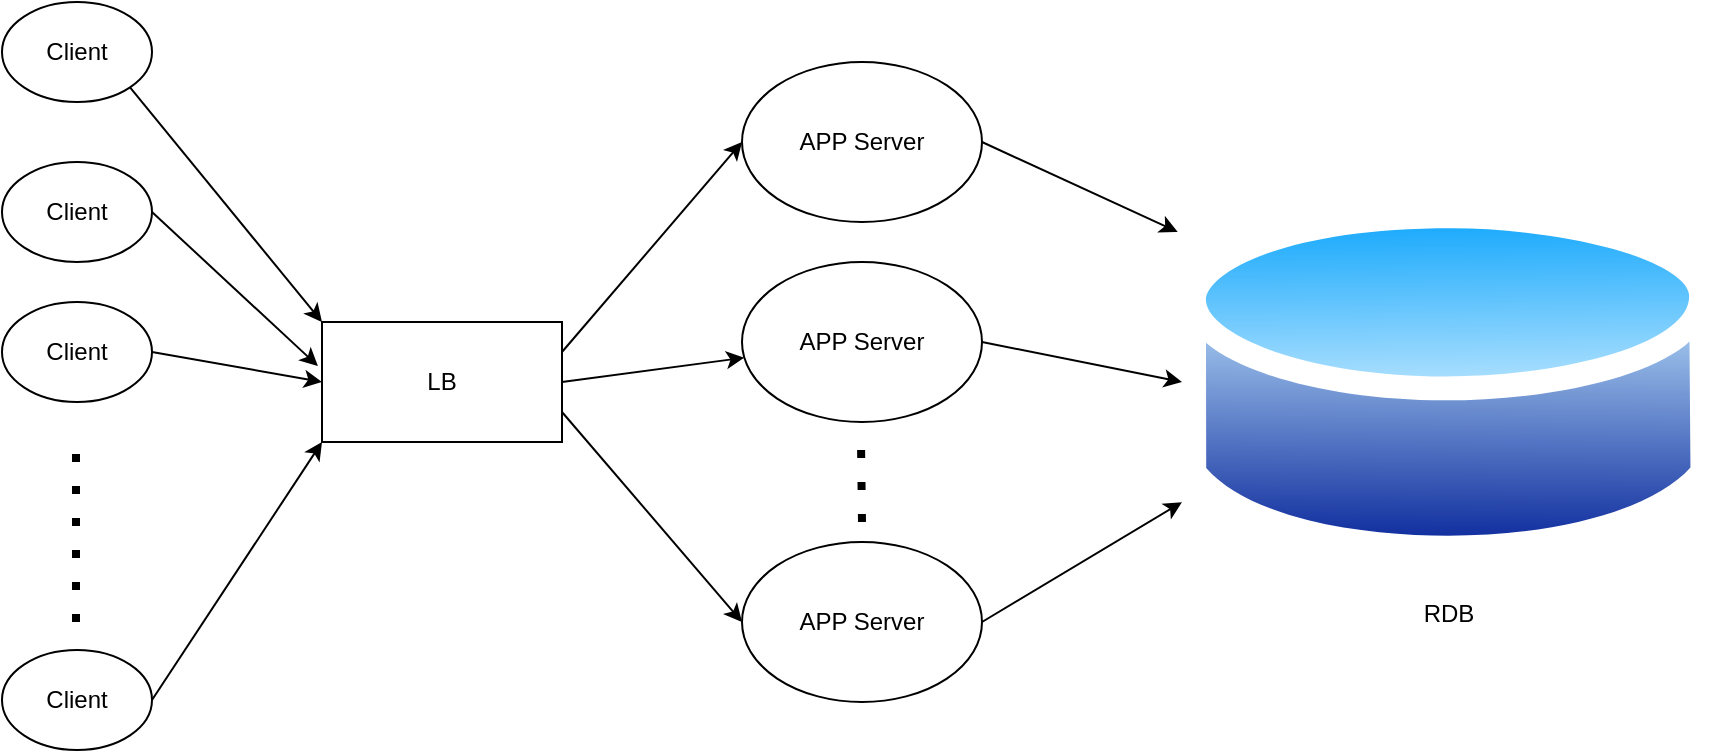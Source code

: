 <mxfile version="24.7.7">
  <diagram name="페이지-1" id="fw9UuDuVN_rB80naxK8s">
    <mxGraphModel dx="2074" dy="1121" grid="1" gridSize="10" guides="1" tooltips="1" connect="1" arrows="1" fold="1" page="1" pageScale="1" pageWidth="1169" pageHeight="827" math="0" shadow="0">
      <root>
        <mxCell id="0" />
        <mxCell id="1" parent="0" />
        <mxCell id="5jKRoTB6IzOukznULLT--3" value="Client" style="ellipse;whiteSpace=wrap;html=1;" vertex="1" parent="1">
          <mxGeometry x="80" y="40" width="75" height="50" as="geometry" />
        </mxCell>
        <mxCell id="5jKRoTB6IzOukznULLT--7" value="Client" style="ellipse;whiteSpace=wrap;html=1;" vertex="1" parent="1">
          <mxGeometry x="80" y="120" width="75" height="50" as="geometry" />
        </mxCell>
        <mxCell id="5jKRoTB6IzOukznULLT--8" value="Client" style="ellipse;whiteSpace=wrap;html=1;" vertex="1" parent="1">
          <mxGeometry x="80" y="190" width="75" height="50" as="geometry" />
        </mxCell>
        <mxCell id="5jKRoTB6IzOukznULLT--9" value="Client" style="ellipse;whiteSpace=wrap;html=1;" vertex="1" parent="1">
          <mxGeometry x="80" y="364" width="75" height="50" as="geometry" />
        </mxCell>
        <mxCell id="5jKRoTB6IzOukznULLT--10" value="" style="endArrow=none;dashed=1;html=1;dashPattern=1 3;strokeWidth=4;rounded=0;" edge="1" parent="1">
          <mxGeometry width="50" height="50" relative="1" as="geometry">
            <mxPoint x="117" y="350" as="sourcePoint" />
            <mxPoint x="117" y="260" as="targetPoint" />
          </mxGeometry>
        </mxCell>
        <mxCell id="5jKRoTB6IzOukznULLT--12" value="APP Server" style="ellipse;whiteSpace=wrap;html=1;" vertex="1" parent="1">
          <mxGeometry x="450" y="70" width="120" height="80" as="geometry" />
        </mxCell>
        <mxCell id="5jKRoTB6IzOukznULLT--13" value="LB" style="rounded=0;whiteSpace=wrap;html=1;" vertex="1" parent="1">
          <mxGeometry x="240" y="200" width="120" height="60" as="geometry" />
        </mxCell>
        <mxCell id="5jKRoTB6IzOukznULLT--14" value="RDB" style="image;aspect=fixed;perimeter=ellipsePerimeter;html=1;align=center;shadow=0;dashed=0;spacingTop=3;image=img/lib/active_directory/database.svg;" vertex="1" parent="1">
          <mxGeometry x="670" y="131.5" width="266.22" height="197" as="geometry" />
        </mxCell>
        <mxCell id="5jKRoTB6IzOukznULLT--15" value="APP Server" style="ellipse;whiteSpace=wrap;html=1;" vertex="1" parent="1">
          <mxGeometry x="450" y="170" width="120" height="80" as="geometry" />
        </mxCell>
        <mxCell id="5jKRoTB6IzOukznULLT--16" value="APP Server" style="ellipse;whiteSpace=wrap;html=1;" vertex="1" parent="1">
          <mxGeometry x="450" y="310" width="120" height="80" as="geometry" />
        </mxCell>
        <mxCell id="5jKRoTB6IzOukznULLT--17" value="" style="endArrow=none;dashed=1;html=1;dashPattern=1 3;strokeWidth=4;rounded=0;" edge="1" parent="1">
          <mxGeometry width="50" height="50" relative="1" as="geometry">
            <mxPoint x="510" y="300" as="sourcePoint" />
            <mxPoint x="509.5" y="260" as="targetPoint" />
          </mxGeometry>
        </mxCell>
        <mxCell id="5jKRoTB6IzOukznULLT--18" value="" style="endArrow=classic;html=1;rounded=0;exitX=1;exitY=1;exitDx=0;exitDy=0;entryX=0;entryY=0;entryDx=0;entryDy=0;" edge="1" parent="1" source="5jKRoTB6IzOukznULLT--3" target="5jKRoTB6IzOukznULLT--13">
          <mxGeometry width="50" height="50" relative="1" as="geometry">
            <mxPoint x="170" y="70" as="sourcePoint" />
            <mxPoint x="230" y="220" as="targetPoint" />
          </mxGeometry>
        </mxCell>
        <mxCell id="5jKRoTB6IzOukznULLT--19" value="" style="endArrow=classic;html=1;rounded=0;exitX=1;exitY=0.5;exitDx=0;exitDy=0;entryX=-0.017;entryY=0.367;entryDx=0;entryDy=0;entryPerimeter=0;" edge="1" parent="1" source="5jKRoTB6IzOukznULLT--7" target="5jKRoTB6IzOukznULLT--13">
          <mxGeometry width="50" height="50" relative="1" as="geometry">
            <mxPoint x="170" y="270" as="sourcePoint" />
            <mxPoint x="266" y="387" as="targetPoint" />
          </mxGeometry>
        </mxCell>
        <mxCell id="5jKRoTB6IzOukznULLT--20" value="" style="endArrow=classic;html=1;rounded=0;exitX=1;exitY=0.5;exitDx=0;exitDy=0;entryX=0;entryY=0.5;entryDx=0;entryDy=0;" edge="1" parent="1" source="5jKRoTB6IzOukznULLT--8" target="5jKRoTB6IzOukznULLT--13">
          <mxGeometry width="50" height="50" relative="1" as="geometry">
            <mxPoint x="200" y="300" as="sourcePoint" />
            <mxPoint x="296" y="417" as="targetPoint" />
          </mxGeometry>
        </mxCell>
        <mxCell id="5jKRoTB6IzOukznULLT--21" value="" style="endArrow=classic;html=1;rounded=0;exitX=1;exitY=0.5;exitDx=0;exitDy=0;entryX=0;entryY=1;entryDx=0;entryDy=0;" edge="1" parent="1" source="5jKRoTB6IzOukznULLT--9" target="5jKRoTB6IzOukznULLT--13">
          <mxGeometry width="50" height="50" relative="1" as="geometry">
            <mxPoint x="200" y="355" as="sourcePoint" />
            <mxPoint x="296" y="472" as="targetPoint" />
          </mxGeometry>
        </mxCell>
        <mxCell id="5jKRoTB6IzOukznULLT--22" value="" style="endArrow=classic;html=1;rounded=0;exitX=1;exitY=0.25;exitDx=0;exitDy=0;entryX=0;entryY=0.5;entryDx=0;entryDy=0;" edge="1" parent="1" source="5jKRoTB6IzOukznULLT--13" target="5jKRoTB6IzOukznULLT--12">
          <mxGeometry width="50" height="50" relative="1" as="geometry">
            <mxPoint x="380" y="83" as="sourcePoint" />
            <mxPoint x="476" y="200" as="targetPoint" />
          </mxGeometry>
        </mxCell>
        <mxCell id="5jKRoTB6IzOukznULLT--23" value="" style="endArrow=classic;html=1;rounded=0;exitX=1;exitY=0.5;exitDx=0;exitDy=0;" edge="1" parent="1" source="5jKRoTB6IzOukznULLT--13" target="5jKRoTB6IzOukznULLT--15">
          <mxGeometry width="50" height="50" relative="1" as="geometry">
            <mxPoint x="194" y="133" as="sourcePoint" />
            <mxPoint x="290" y="250" as="targetPoint" />
          </mxGeometry>
        </mxCell>
        <mxCell id="5jKRoTB6IzOukznULLT--24" value="" style="endArrow=classic;html=1;rounded=0;exitX=1;exitY=0.75;exitDx=0;exitDy=0;entryX=0;entryY=0.5;entryDx=0;entryDy=0;" edge="1" parent="1" source="5jKRoTB6IzOukznULLT--13" target="5jKRoTB6IzOukznULLT--16">
          <mxGeometry width="50" height="50" relative="1" as="geometry">
            <mxPoint x="204" y="143" as="sourcePoint" />
            <mxPoint x="300" y="260" as="targetPoint" />
          </mxGeometry>
        </mxCell>
        <mxCell id="5jKRoTB6IzOukznULLT--25" value="" style="endArrow=classic;html=1;rounded=0;exitX=1;exitY=0.5;exitDx=0;exitDy=0;entryX=-0.008;entryY=0.119;entryDx=0;entryDy=0;entryPerimeter=0;" edge="1" parent="1" source="5jKRoTB6IzOukznULLT--12" target="5jKRoTB6IzOukznULLT--14">
          <mxGeometry width="50" height="50" relative="1" as="geometry">
            <mxPoint x="214" y="153" as="sourcePoint" />
            <mxPoint x="310" y="270" as="targetPoint" />
          </mxGeometry>
        </mxCell>
        <mxCell id="5jKRoTB6IzOukznULLT--26" value="" style="endArrow=classic;html=1;rounded=0;exitX=1;exitY=0.5;exitDx=0;exitDy=0;entryX=0;entryY=0.5;entryDx=0;entryDy=0;" edge="1" parent="1" source="5jKRoTB6IzOukznULLT--15" target="5jKRoTB6IzOukznULLT--14">
          <mxGeometry width="50" height="50" relative="1" as="geometry">
            <mxPoint x="224" y="163" as="sourcePoint" />
            <mxPoint x="320" y="280" as="targetPoint" />
          </mxGeometry>
        </mxCell>
        <mxCell id="5jKRoTB6IzOukznULLT--27" value="" style="endArrow=classic;html=1;rounded=0;exitX=1;exitY=0.5;exitDx=0;exitDy=0;entryX=0;entryY=0.805;entryDx=0;entryDy=0;entryPerimeter=0;" edge="1" parent="1" source="5jKRoTB6IzOukznULLT--16" target="5jKRoTB6IzOukznULLT--14">
          <mxGeometry width="50" height="50" relative="1" as="geometry">
            <mxPoint x="234" y="173" as="sourcePoint" />
            <mxPoint x="330" y="290" as="targetPoint" />
          </mxGeometry>
        </mxCell>
      </root>
    </mxGraphModel>
  </diagram>
</mxfile>
